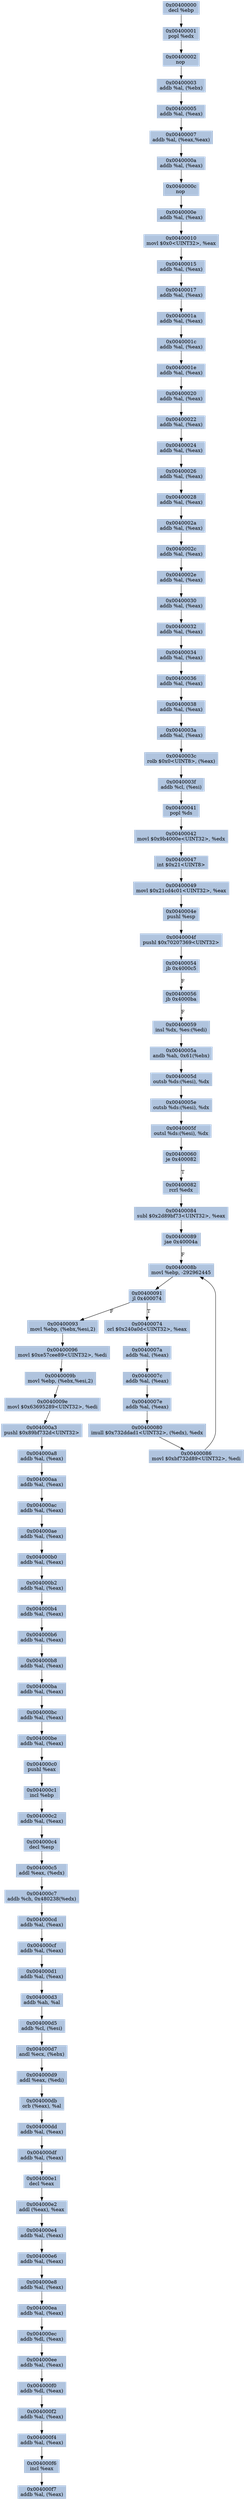 digraph G {
node[shape=rectangle,style=filled,fillcolor=lightsteelblue,color=lightsteelblue]
bgcolor="transparent"
a0x00400000decl_ebp[label="0x00400000\ndecl %ebp"];
a0x00400001popl_edx[label="0x00400001\npopl %edx"];
a0x00400002nop_[label="0x00400002\nnop "];
a0x00400003addb_al_ebx_[label="0x00400003\naddb %al, (%ebx)"];
a0x00400005addb_al_eax_[label="0x00400005\naddb %al, (%eax)"];
a0x00400007addb_al_eaxeax_[label="0x00400007\naddb %al, (%eax,%eax)"];
a0x0040000aaddb_al_eax_[label="0x0040000a\naddb %al, (%eax)"];
a0x0040000cnop_[label="0x0040000c\nnop "];
a0x0040000eaddb_al_eax_[label="0x0040000e\naddb %al, (%eax)"];
a0x00400010movl_0x0UINT32_eax[label="0x00400010\nmovl $0x0<UINT32>, %eax"];
a0x00400015addb_al_eax_[label="0x00400015\naddb %al, (%eax)"];
a0x00400017addb_al_eax_[label="0x00400017\naddb %al, (%eax)"];
a0x0040001aaddb_al_eax_[label="0x0040001a\naddb %al, (%eax)"];
a0x0040001caddb_al_eax_[label="0x0040001c\naddb %al, (%eax)"];
a0x0040001eaddb_al_eax_[label="0x0040001e\naddb %al, (%eax)"];
a0x00400020addb_al_eax_[label="0x00400020\naddb %al, (%eax)"];
a0x00400022addb_al_eax_[label="0x00400022\naddb %al, (%eax)"];
a0x00400024addb_al_eax_[label="0x00400024\naddb %al, (%eax)"];
a0x00400026addb_al_eax_[label="0x00400026\naddb %al, (%eax)"];
a0x00400028addb_al_eax_[label="0x00400028\naddb %al, (%eax)"];
a0x0040002aaddb_al_eax_[label="0x0040002a\naddb %al, (%eax)"];
a0x0040002caddb_al_eax_[label="0x0040002c\naddb %al, (%eax)"];
a0x0040002eaddb_al_eax_[label="0x0040002e\naddb %al, (%eax)"];
a0x00400030addb_al_eax_[label="0x00400030\naddb %al, (%eax)"];
a0x00400032addb_al_eax_[label="0x00400032\naddb %al, (%eax)"];
a0x00400034addb_al_eax_[label="0x00400034\naddb %al, (%eax)"];
a0x00400036addb_al_eax_[label="0x00400036\naddb %al, (%eax)"];
a0x00400038addb_al_eax_[label="0x00400038\naddb %al, (%eax)"];
a0x0040003aaddb_al_eax_[label="0x0040003a\naddb %al, (%eax)"];
a0x0040003crolb_0x0UINT8_eax_[label="0x0040003c\nrolb $0x0<UINT8>, (%eax)"];
a0x0040003faddb_cl_esi_[label="0x0040003f\naddb %cl, (%esi)"];
a0x00400041popl_ds[label="0x00400041\npopl %ds"];
a0x00400042movl_0x9b4000eUINT32_edx[label="0x00400042\nmovl $0x9b4000e<UINT32>, %edx"];
a0x00400047int_0x21UINT8[label="0x00400047\nint $0x21<UINT8>"];
a0x00400049movl_0x21cd4c01UINT32_eax[label="0x00400049\nmovl $0x21cd4c01<UINT32>, %eax"];
a0x0040004epushl_esp[label="0x0040004e\npushl %esp"];
a0x0040004fpushl_0x70207369UINT32[label="0x0040004f\npushl $0x70207369<UINT32>"];
a0x00400054jb_0x4000c5[label="0x00400054\njb 0x4000c5"];
a0x00400056jb_0x4000ba[label="0x00400056\njb 0x4000ba"];
a0x00400059insl_dx_es_edi_[label="0x00400059\ninsl %dx, %es:(%edi)"];
a0x0040005aandb_ah_0x61ebx_[label="0x0040005a\nandb %ah, 0x61(%ebx)"];
a0x0040005doutsb_ds_esi__dx[label="0x0040005d\noutsb %ds:(%esi), %dx"];
a0x0040005eoutsb_ds_esi__dx[label="0x0040005e\noutsb %ds:(%esi), %dx"];
a0x0040005foutsl_ds_esi__dx[label="0x0040005f\noutsl %ds:(%esi), %dx"];
a0x00400060je_0x400082[label="0x00400060\nje 0x400082"];
a0x00400082rcrl_edx[label="0x00400082\nrcrl %edx"];
a0x00400084subl_0x2d89bf73UINT32_eax[label="0x00400084\nsubl $0x2d89bf73<UINT32>, %eax"];
a0x00400089jae_0x40004a[label="0x00400089\njae 0x40004a"];
a0x0040008bmovl_ebp__292962445[label="0x0040008b\nmovl %ebp, -292962445"];
a0x00400091jl_0x400074[label="0x00400091\njl 0x400074"];
a0x00400074orl_0x240a0dUINT32_eax[label="0x00400074\norl $0x240a0d<UINT32>, %eax"];
a0x0040007aaddb_al_eax_[label="0x0040007a\naddb %al, (%eax)"];
a0x0040007caddb_al_eax_[label="0x0040007c\naddb %al, (%eax)"];
a0x0040007eaddb_al_eax_[label="0x0040007e\naddb %al, (%eax)"];
a0x00400080imull_0x732ddad1UINT32_edx__edx[label="0x00400080\nimull $0x732ddad1<UINT32>, (%edx), %edx"];
a0x00400086movl_0xbf732d89UINT32_edi[label="0x00400086\nmovl $0xbf732d89<UINT32>, %edi"];
a0x00400093movl_ebp_ebxesi2_[label="0x00400093\nmovl %ebp, (%ebx,%esi,2)"];
a0x00400096movl_0xe57cee89UINT32_edi[label="0x00400096\nmovl $0xe57cee89<UINT32>, %edi"];
a0x0040009bmovl_ebp_ebxesi2_[label="0x0040009b\nmovl %ebp, (%ebx,%esi,2)"];
a0x0040009emovl_0x63695289UINT32_edi[label="0x0040009e\nmovl $0x63695289<UINT32>, %edi"];
a0x004000a3pushl_0x89bf732dUINT32[label="0x004000a3\npushl $0x89bf732d<UINT32>"];
a0x004000a8addb_al_eax_[label="0x004000a8\naddb %al, (%eax)"];
a0x004000aaaddb_al_eax_[label="0x004000aa\naddb %al, (%eax)"];
a0x004000acaddb_al_eax_[label="0x004000ac\naddb %al, (%eax)"];
a0x004000aeaddb_al_eax_[label="0x004000ae\naddb %al, (%eax)"];
a0x004000b0addb_al_eax_[label="0x004000b0\naddb %al, (%eax)"];
a0x004000b2addb_al_eax_[label="0x004000b2\naddb %al, (%eax)"];
a0x004000b4addb_al_eax_[label="0x004000b4\naddb %al, (%eax)"];
a0x004000b6addb_al_eax_[label="0x004000b6\naddb %al, (%eax)"];
a0x004000b8addb_al_eax_[label="0x004000b8\naddb %al, (%eax)"];
a0x004000baaddb_al_eax_[label="0x004000ba\naddb %al, (%eax)"];
a0x004000bcaddb_al_eax_[label="0x004000bc\naddb %al, (%eax)"];
a0x004000beaddb_al_eax_[label="0x004000be\naddb %al, (%eax)"];
a0x004000c0pushl_eax[label="0x004000c0\npushl %eax"];
a0x004000c1incl_ebp[label="0x004000c1\nincl %ebp"];
a0x004000c2addb_al_eax_[label="0x004000c2\naddb %al, (%eax)"];
a0x004000c4decl_esp[label="0x004000c4\ndecl %esp"];
a0x004000c5addl_eax_edx_[label="0x004000c5\naddl %eax, (%edx)"];
a0x004000c7addb_ch_0x480238edx_[label="0x004000c7\naddb %ch, 0x480238(%edx)"];
a0x004000cdaddb_al_eax_[label="0x004000cd\naddb %al, (%eax)"];
a0x004000cfaddb_al_eax_[label="0x004000cf\naddb %al, (%eax)"];
a0x004000d1addb_al_eax_[label="0x004000d1\naddb %al, (%eax)"];
a0x004000d3addb_ah_al[label="0x004000d3\naddb %ah, %al"];
a0x004000d5addb_cl_esi_[label="0x004000d5\naddb %cl, (%esi)"];
a0x004000d7andl_ecx_ebx_[label="0x004000d7\nandl %ecx, (%ebx)"];
a0x004000d9addl_eax_edi_[label="0x004000d9\naddl %eax, (%edi)"];
a0x004000dborb_eax__al[label="0x004000db\norb (%eax), %al"];
a0x004000ddaddb_al_eax_[label="0x004000dd\naddb %al, (%eax)"];
a0x004000dfaddb_al_eax_[label="0x004000df\naddb %al, (%eax)"];
a0x004000e1decl_eax[label="0x004000e1\ndecl %eax"];
a0x004000e2addl_eax__eax[label="0x004000e2\naddl (%eax), %eax"];
a0x004000e4addb_al_eax_[label="0x004000e4\naddb %al, (%eax)"];
a0x004000e6addb_al_eax_[label="0x004000e6\naddb %al, (%eax)"];
a0x004000e8addb_al_eax_[label="0x004000e8\naddb %al, (%eax)"];
a0x004000eaaddb_al_eax_[label="0x004000ea\naddb %al, (%eax)"];
a0x004000ecaddb_dl_eax_[label="0x004000ec\naddb %dl, (%eax)"];
a0x004000eeaddb_al_eax_[label="0x004000ee\naddb %al, (%eax)"];
a0x004000f0addb_dl_eax_[label="0x004000f0\naddb %dl, (%eax)"];
a0x004000f2addb_al_eax_[label="0x004000f2\naddb %al, (%eax)"];
a0x004000f4addb_al_eax_[label="0x004000f4\naddb %al, (%eax)"];
a0x004000f6incl_eax[label="0x004000f6\nincl %eax"];
a0x004000f7addb_al_eax_[label="0x004000f7\naddb %al, (%eax)"];
a0x00400000decl_ebp -> a0x00400001popl_edx [color="#000000"];
a0x00400001popl_edx -> a0x00400002nop_ [color="#000000"];
a0x00400002nop_ -> a0x00400003addb_al_ebx_ [color="#000000"];
a0x00400003addb_al_ebx_ -> a0x00400005addb_al_eax_ [color="#000000"];
a0x00400005addb_al_eax_ -> a0x00400007addb_al_eaxeax_ [color="#000000"];
a0x00400007addb_al_eaxeax_ -> a0x0040000aaddb_al_eax_ [color="#000000"];
a0x0040000aaddb_al_eax_ -> a0x0040000cnop_ [color="#000000"];
a0x0040000cnop_ -> a0x0040000eaddb_al_eax_ [color="#000000"];
a0x0040000eaddb_al_eax_ -> a0x00400010movl_0x0UINT32_eax [color="#000000"];
a0x00400010movl_0x0UINT32_eax -> a0x00400015addb_al_eax_ [color="#000000"];
a0x00400015addb_al_eax_ -> a0x00400017addb_al_eax_ [color="#000000"];
a0x00400017addb_al_eax_ -> a0x0040001aaddb_al_eax_ [color="#000000"];
a0x0040001aaddb_al_eax_ -> a0x0040001caddb_al_eax_ [color="#000000"];
a0x0040001caddb_al_eax_ -> a0x0040001eaddb_al_eax_ [color="#000000"];
a0x0040001eaddb_al_eax_ -> a0x00400020addb_al_eax_ [color="#000000"];
a0x00400020addb_al_eax_ -> a0x00400022addb_al_eax_ [color="#000000"];
a0x00400022addb_al_eax_ -> a0x00400024addb_al_eax_ [color="#000000"];
a0x00400024addb_al_eax_ -> a0x00400026addb_al_eax_ [color="#000000"];
a0x00400026addb_al_eax_ -> a0x00400028addb_al_eax_ [color="#000000"];
a0x00400028addb_al_eax_ -> a0x0040002aaddb_al_eax_ [color="#000000"];
a0x0040002aaddb_al_eax_ -> a0x0040002caddb_al_eax_ [color="#000000"];
a0x0040002caddb_al_eax_ -> a0x0040002eaddb_al_eax_ [color="#000000"];
a0x0040002eaddb_al_eax_ -> a0x00400030addb_al_eax_ [color="#000000"];
a0x00400030addb_al_eax_ -> a0x00400032addb_al_eax_ [color="#000000"];
a0x00400032addb_al_eax_ -> a0x00400034addb_al_eax_ [color="#000000"];
a0x00400034addb_al_eax_ -> a0x00400036addb_al_eax_ [color="#000000"];
a0x00400036addb_al_eax_ -> a0x00400038addb_al_eax_ [color="#000000"];
a0x00400038addb_al_eax_ -> a0x0040003aaddb_al_eax_ [color="#000000"];
a0x0040003aaddb_al_eax_ -> a0x0040003crolb_0x0UINT8_eax_ [color="#000000"];
a0x0040003crolb_0x0UINT8_eax_ -> a0x0040003faddb_cl_esi_ [color="#000000"];
a0x0040003faddb_cl_esi_ -> a0x00400041popl_ds [color="#000000"];
a0x00400041popl_ds -> a0x00400042movl_0x9b4000eUINT32_edx [color="#000000"];
a0x00400042movl_0x9b4000eUINT32_edx -> a0x00400047int_0x21UINT8 [color="#000000"];
a0x00400047int_0x21UINT8 -> a0x00400049movl_0x21cd4c01UINT32_eax [color="#000000"];
a0x00400049movl_0x21cd4c01UINT32_eax -> a0x0040004epushl_esp [color="#000000"];
a0x0040004epushl_esp -> a0x0040004fpushl_0x70207369UINT32 [color="#000000"];
a0x0040004fpushl_0x70207369UINT32 -> a0x00400054jb_0x4000c5 [color="#000000"];
a0x00400054jb_0x4000c5 -> a0x00400056jb_0x4000ba [color="#000000",label="F"];
a0x00400056jb_0x4000ba -> a0x00400059insl_dx_es_edi_ [color="#000000",label="F"];
a0x00400059insl_dx_es_edi_ -> a0x0040005aandb_ah_0x61ebx_ [color="#000000"];
a0x0040005aandb_ah_0x61ebx_ -> a0x0040005doutsb_ds_esi__dx [color="#000000"];
a0x0040005doutsb_ds_esi__dx -> a0x0040005eoutsb_ds_esi__dx [color="#000000"];
a0x0040005eoutsb_ds_esi__dx -> a0x0040005foutsl_ds_esi__dx [color="#000000"];
a0x0040005foutsl_ds_esi__dx -> a0x00400060je_0x400082 [color="#000000"];
a0x00400060je_0x400082 -> a0x00400082rcrl_edx [color="#000000",label="T"];
a0x00400082rcrl_edx -> a0x00400084subl_0x2d89bf73UINT32_eax [color="#000000"];
a0x00400084subl_0x2d89bf73UINT32_eax -> a0x00400089jae_0x40004a [color="#000000"];
a0x00400089jae_0x40004a -> a0x0040008bmovl_ebp__292962445 [color="#000000",label="F"];
a0x0040008bmovl_ebp__292962445 -> a0x00400091jl_0x400074 [color="#000000"];
a0x00400091jl_0x400074 -> a0x00400074orl_0x240a0dUINT32_eax [color="#000000",label="T"];
a0x00400074orl_0x240a0dUINT32_eax -> a0x0040007aaddb_al_eax_ [color="#000000"];
a0x0040007aaddb_al_eax_ -> a0x0040007caddb_al_eax_ [color="#000000"];
a0x0040007caddb_al_eax_ -> a0x0040007eaddb_al_eax_ [color="#000000"];
a0x0040007eaddb_al_eax_ -> a0x00400080imull_0x732ddad1UINT32_edx__edx [color="#000000"];
a0x00400080imull_0x732ddad1UINT32_edx__edx -> a0x00400086movl_0xbf732d89UINT32_edi [color="#000000"];
a0x00400086movl_0xbf732d89UINT32_edi -> a0x0040008bmovl_ebp__292962445 [color="#000000"];
a0x00400091jl_0x400074 -> a0x00400093movl_ebp_ebxesi2_ [color="#000000",label="F"];
a0x00400093movl_ebp_ebxesi2_ -> a0x00400096movl_0xe57cee89UINT32_edi [color="#000000"];
a0x00400096movl_0xe57cee89UINT32_edi -> a0x0040009bmovl_ebp_ebxesi2_ [color="#000000"];
a0x0040009bmovl_ebp_ebxesi2_ -> a0x0040009emovl_0x63695289UINT32_edi [color="#000000"];
a0x0040009emovl_0x63695289UINT32_edi -> a0x004000a3pushl_0x89bf732dUINT32 [color="#000000"];
a0x004000a3pushl_0x89bf732dUINT32 -> a0x004000a8addb_al_eax_ [color="#000000"];
a0x004000a8addb_al_eax_ -> a0x004000aaaddb_al_eax_ [color="#000000"];
a0x004000aaaddb_al_eax_ -> a0x004000acaddb_al_eax_ [color="#000000"];
a0x004000acaddb_al_eax_ -> a0x004000aeaddb_al_eax_ [color="#000000"];
a0x004000aeaddb_al_eax_ -> a0x004000b0addb_al_eax_ [color="#000000"];
a0x004000b0addb_al_eax_ -> a0x004000b2addb_al_eax_ [color="#000000"];
a0x004000b2addb_al_eax_ -> a0x004000b4addb_al_eax_ [color="#000000"];
a0x004000b4addb_al_eax_ -> a0x004000b6addb_al_eax_ [color="#000000"];
a0x004000b6addb_al_eax_ -> a0x004000b8addb_al_eax_ [color="#000000"];
a0x004000b8addb_al_eax_ -> a0x004000baaddb_al_eax_ [color="#000000"];
a0x004000baaddb_al_eax_ -> a0x004000bcaddb_al_eax_ [color="#000000"];
a0x004000bcaddb_al_eax_ -> a0x004000beaddb_al_eax_ [color="#000000"];
a0x004000beaddb_al_eax_ -> a0x004000c0pushl_eax [color="#000000"];
a0x004000c0pushl_eax -> a0x004000c1incl_ebp [color="#000000"];
a0x004000c1incl_ebp -> a0x004000c2addb_al_eax_ [color="#000000"];
a0x004000c2addb_al_eax_ -> a0x004000c4decl_esp [color="#000000"];
a0x004000c4decl_esp -> a0x004000c5addl_eax_edx_ [color="#000000"];
a0x004000c5addl_eax_edx_ -> a0x004000c7addb_ch_0x480238edx_ [color="#000000"];
a0x004000c7addb_ch_0x480238edx_ -> a0x004000cdaddb_al_eax_ [color="#000000"];
a0x004000cdaddb_al_eax_ -> a0x004000cfaddb_al_eax_ [color="#000000"];
a0x004000cfaddb_al_eax_ -> a0x004000d1addb_al_eax_ [color="#000000"];
a0x004000d1addb_al_eax_ -> a0x004000d3addb_ah_al [color="#000000"];
a0x004000d3addb_ah_al -> a0x004000d5addb_cl_esi_ [color="#000000"];
a0x004000d5addb_cl_esi_ -> a0x004000d7andl_ecx_ebx_ [color="#000000"];
a0x004000d7andl_ecx_ebx_ -> a0x004000d9addl_eax_edi_ [color="#000000"];
a0x004000d9addl_eax_edi_ -> a0x004000dborb_eax__al [color="#000000"];
a0x004000dborb_eax__al -> a0x004000ddaddb_al_eax_ [color="#000000"];
a0x004000ddaddb_al_eax_ -> a0x004000dfaddb_al_eax_ [color="#000000"];
a0x004000dfaddb_al_eax_ -> a0x004000e1decl_eax [color="#000000"];
a0x004000e1decl_eax -> a0x004000e2addl_eax__eax [color="#000000"];
a0x004000e2addl_eax__eax -> a0x004000e4addb_al_eax_ [color="#000000"];
a0x004000e4addb_al_eax_ -> a0x004000e6addb_al_eax_ [color="#000000"];
a0x004000e6addb_al_eax_ -> a0x004000e8addb_al_eax_ [color="#000000"];
a0x004000e8addb_al_eax_ -> a0x004000eaaddb_al_eax_ [color="#000000"];
a0x004000eaaddb_al_eax_ -> a0x004000ecaddb_dl_eax_ [color="#000000"];
a0x004000ecaddb_dl_eax_ -> a0x004000eeaddb_al_eax_ [color="#000000"];
a0x004000eeaddb_al_eax_ -> a0x004000f0addb_dl_eax_ [color="#000000"];
a0x004000f0addb_dl_eax_ -> a0x004000f2addb_al_eax_ [color="#000000"];
a0x004000f2addb_al_eax_ -> a0x004000f4addb_al_eax_ [color="#000000"];
a0x004000f4addb_al_eax_ -> a0x004000f6incl_eax [color="#000000"];
a0x004000f6incl_eax -> a0x004000f7addb_al_eax_ [color="#000000"];
}
